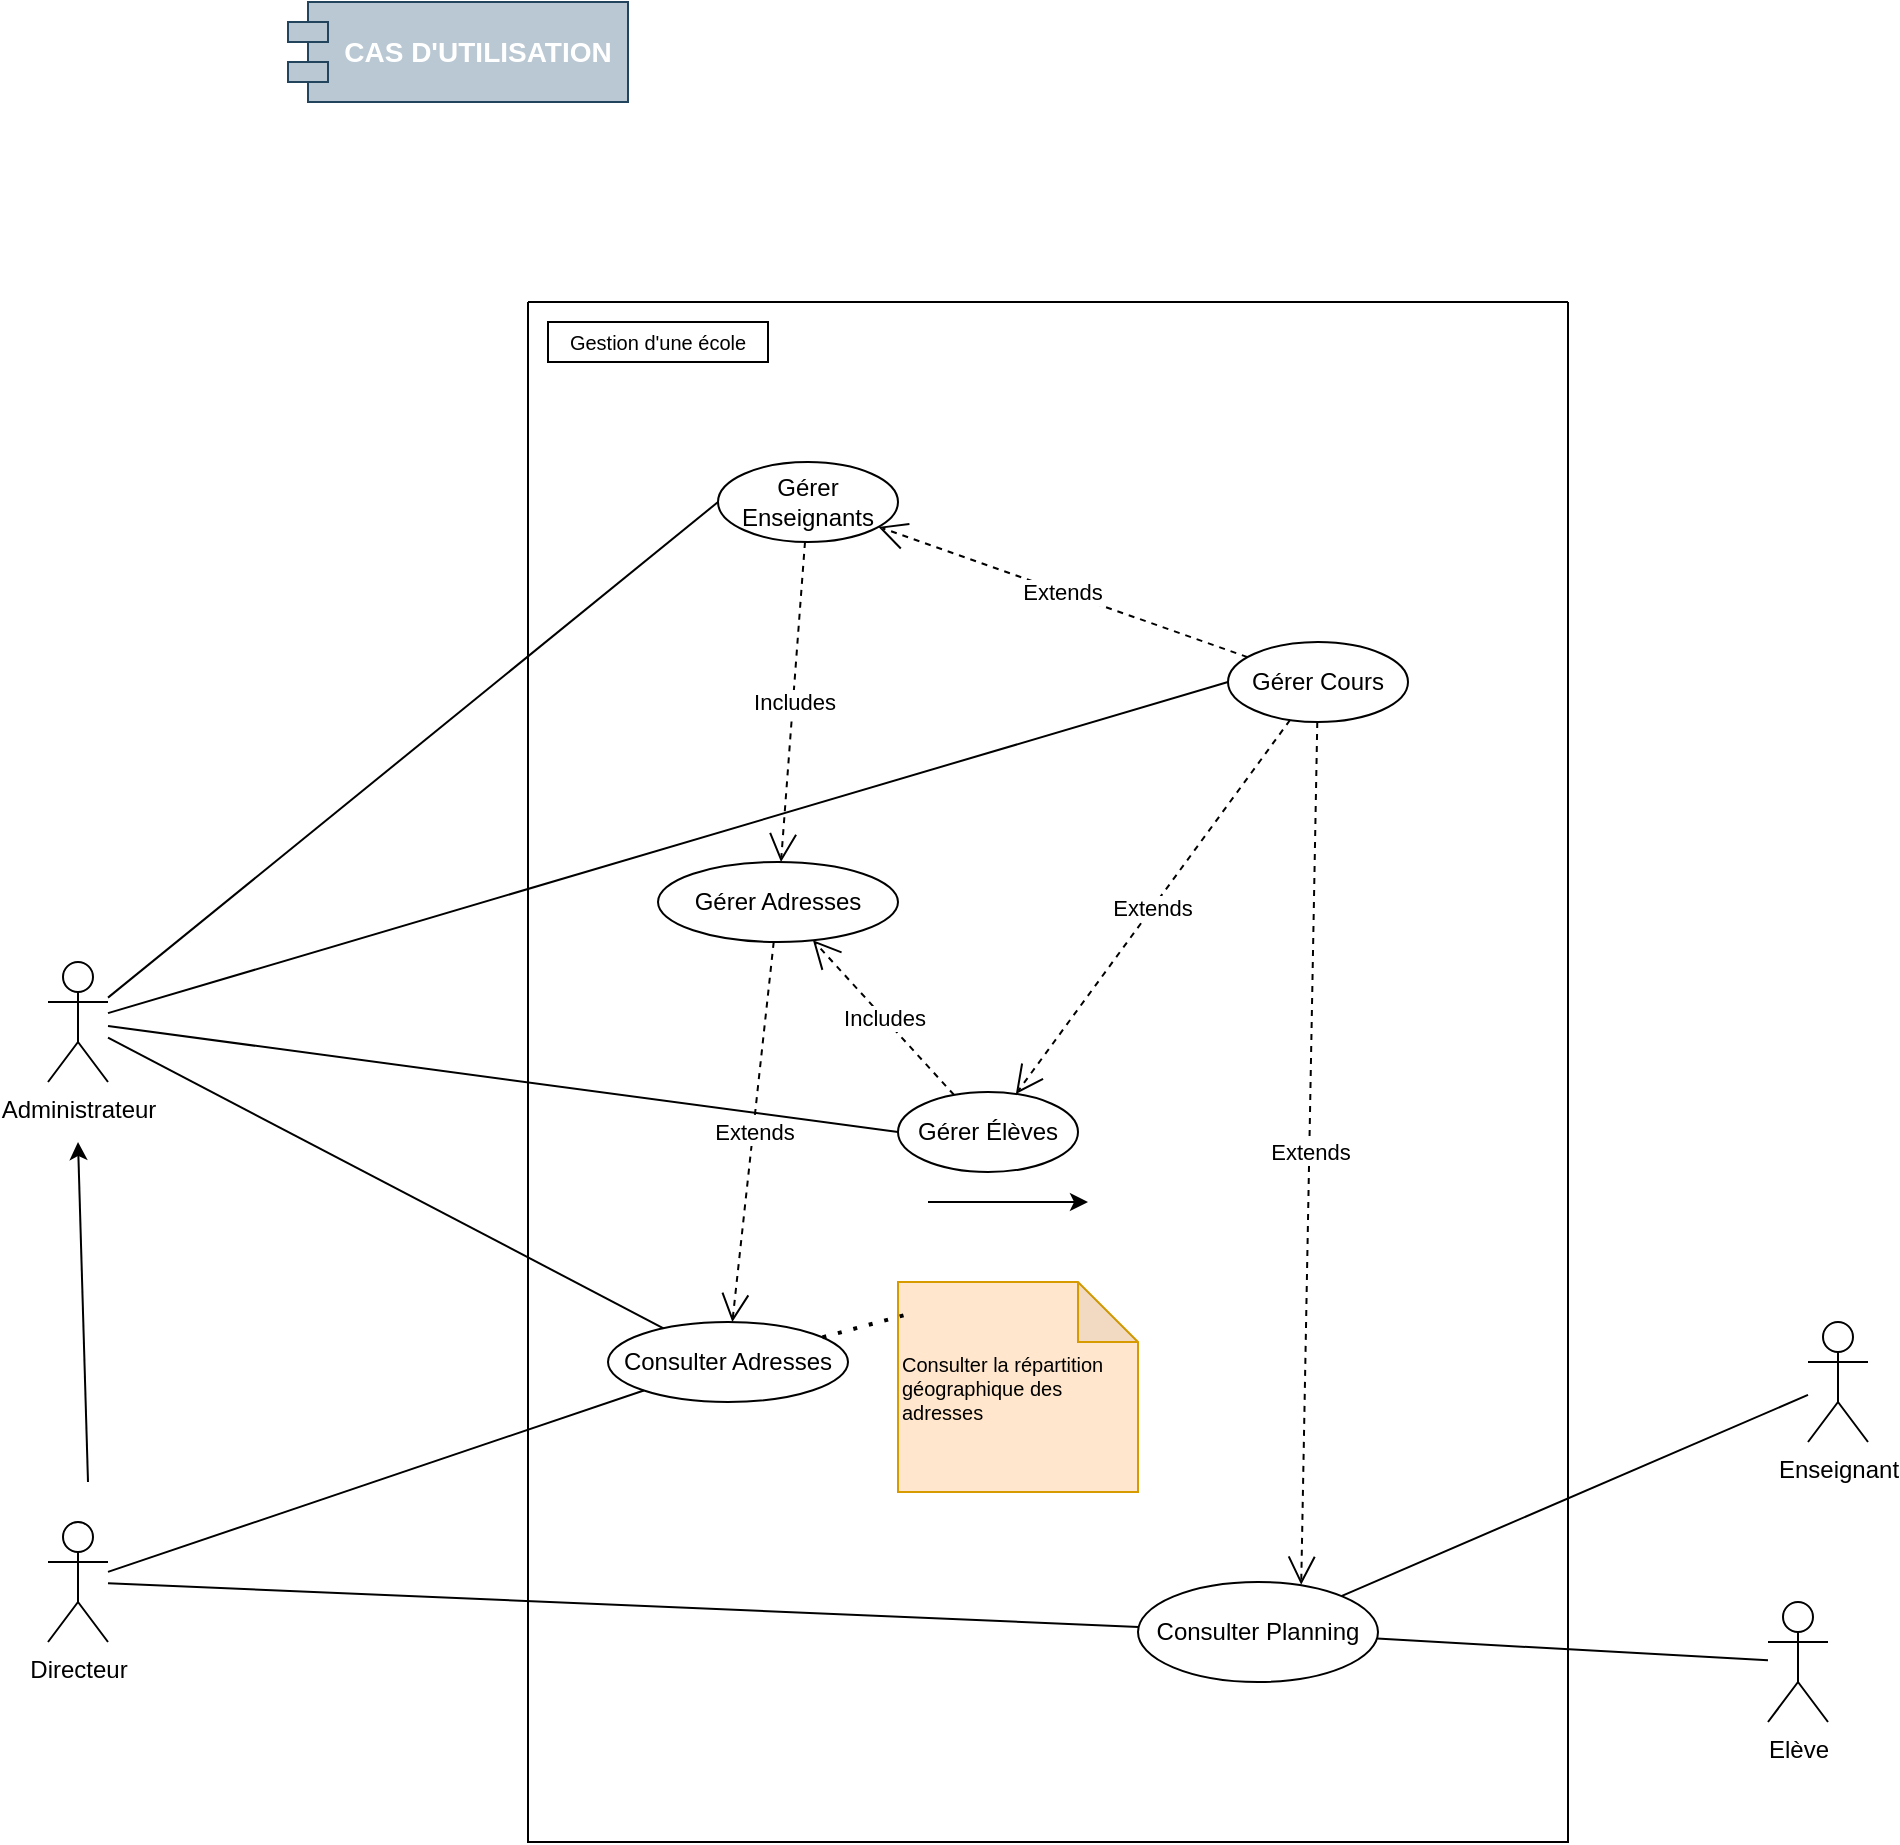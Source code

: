 <mxfile version="24.7.6">
  <diagram name="Page-1" id="xSsWnWOYuInUAKU0IP5L">
    <mxGraphModel dx="2086" dy="662" grid="1" gridSize="10" guides="1" tooltips="1" connect="1" arrows="1" fold="1" page="1" pageScale="1" pageWidth="827" pageHeight="1169" math="0" shadow="0">
      <root>
        <mxCell id="0" />
        <mxCell id="1" parent="0" />
        <mxCell id="7M7bJ6c1Jg54Ehi1CCmJ-1" value="Administrateur" style="shape=umlActor;verticalLabelPosition=bottom;verticalAlign=top;html=1;" parent="1" vertex="1">
          <mxGeometry x="-110" y="490" width="30" height="60" as="geometry" />
        </mxCell>
        <mxCell id="7M7bJ6c1Jg54Ehi1CCmJ-2" value="&lt;div style=&quot;font-size: 14px;&quot;&gt;&lt;span style=&quot;background-color: initial;&quot;&gt;CAS D&#39;UTILISATION&lt;/span&gt;&lt;br&gt;&lt;/div&gt;" style="shape=module;align=left;spacingLeft=20;align=center;verticalAlign=middle;whiteSpace=wrap;html=1;fillColor=#bac8d3;strokeColor=#23445d;fontStyle=1;fontColor=#ffffff;fontSize=14;" parent="1" vertex="1">
          <mxGeometry x="10" y="10" width="170" height="50" as="geometry" />
        </mxCell>
        <mxCell id="LzV69qebvS1yH9auH7Qv-1" value="" style="swimlane;startSize=0;" vertex="1" parent="1">
          <mxGeometry x="130" y="160" width="520" height="770" as="geometry" />
        </mxCell>
        <mxCell id="LzV69qebvS1yH9auH7Qv-2" value="&lt;font style=&quot;font-size: 10px;&quot;&gt;Gestion d&#39;une école&lt;/font&gt;" style="html=1;whiteSpace=wrap;" vertex="1" parent="LzV69qebvS1yH9auH7Qv-1">
          <mxGeometry x="10" y="10" width="110" height="20" as="geometry" />
        </mxCell>
        <mxCell id="LzV69qebvS1yH9auH7Qv-5" value="Gérer Élèves" style="ellipse;whiteSpace=wrap;html=1;" vertex="1" parent="LzV69qebvS1yH9auH7Qv-1">
          <mxGeometry x="185" y="395" width="90" height="40" as="geometry" />
        </mxCell>
        <mxCell id="LzV69qebvS1yH9auH7Qv-6" value="Gérer Enseignants" style="ellipse;whiteSpace=wrap;html=1;" vertex="1" parent="LzV69qebvS1yH9auH7Qv-1">
          <mxGeometry x="95" y="80" width="90" height="40" as="geometry" />
        </mxCell>
        <mxCell id="LzV69qebvS1yH9auH7Qv-7" value="Gérer Cours" style="ellipse;whiteSpace=wrap;html=1;" vertex="1" parent="LzV69qebvS1yH9auH7Qv-1">
          <mxGeometry x="350" y="170" width="90" height="40" as="geometry" />
        </mxCell>
        <mxCell id="LzV69qebvS1yH9auH7Qv-15" value="Extends" style="endArrow=open;endSize=12;dashed=1;html=1;rounded=0;" edge="1" parent="LzV69qebvS1yH9auH7Qv-1" source="LzV69qebvS1yH9auH7Qv-7" target="LzV69qebvS1yH9auH7Qv-6">
          <mxGeometry width="160" relative="1" as="geometry">
            <mxPoint x="100" y="240" as="sourcePoint" />
            <mxPoint x="240" y="378" as="targetPoint" />
          </mxGeometry>
        </mxCell>
        <mxCell id="LzV69qebvS1yH9auH7Qv-16" value="Extends" style="endArrow=open;endSize=12;dashed=1;html=1;rounded=0;" edge="1" parent="LzV69qebvS1yH9auH7Qv-1" source="LzV69qebvS1yH9auH7Qv-7" target="LzV69qebvS1yH9auH7Qv-5">
          <mxGeometry x="-0.001" width="160" relative="1" as="geometry">
            <mxPoint x="473.69" y="139.96" as="sourcePoint" />
            <mxPoint x="180.0" y="90.0" as="targetPoint" />
            <Array as="points" />
            <mxPoint as="offset" />
          </mxGeometry>
        </mxCell>
        <mxCell id="LzV69qebvS1yH9auH7Qv-24" value="Consulter Planning" style="ellipse;whiteSpace=wrap;html=1;" vertex="1" parent="LzV69qebvS1yH9auH7Qv-1">
          <mxGeometry x="305" y="640" width="120" height="50" as="geometry" />
        </mxCell>
        <mxCell id="LzV69qebvS1yH9auH7Qv-25" value="Extends" style="endArrow=open;endSize=12;dashed=1;html=1;rounded=0;entryX=0.68;entryY=0.028;entryDx=0;entryDy=0;entryPerimeter=0;" edge="1" parent="LzV69qebvS1yH9auH7Qv-1" source="LzV69qebvS1yH9auH7Qv-7" target="LzV69qebvS1yH9auH7Qv-24">
          <mxGeometry width="160" relative="1" as="geometry">
            <mxPoint x="470" y="130" as="sourcePoint" />
            <mxPoint x="255" y="179" as="targetPoint" />
          </mxGeometry>
        </mxCell>
        <mxCell id="LzV69qebvS1yH9auH7Qv-28" value="Gérer Adresses" style="ellipse;whiteSpace=wrap;html=1;" vertex="1" parent="LzV69qebvS1yH9auH7Qv-1">
          <mxGeometry x="65" y="280" width="120" height="40" as="geometry" />
        </mxCell>
        <mxCell id="LzV69qebvS1yH9auH7Qv-31" value="Includes" style="endArrow=open;endSize=12;dashed=1;html=1;rounded=0;" edge="1" parent="LzV69qebvS1yH9auH7Qv-1" source="LzV69qebvS1yH9auH7Qv-5" target="LzV69qebvS1yH9auH7Qv-28">
          <mxGeometry width="160" relative="1" as="geometry">
            <mxPoint x="240" y="490" as="sourcePoint" />
            <mxPoint x="438" y="341" as="targetPoint" />
          </mxGeometry>
        </mxCell>
        <mxCell id="LzV69qebvS1yH9auH7Qv-32" value="Includes" style="endArrow=open;endSize=12;dashed=1;html=1;rounded=0;" edge="1" parent="LzV69qebvS1yH9auH7Qv-1" source="LzV69qebvS1yH9auH7Qv-6" target="LzV69qebvS1yH9auH7Qv-28">
          <mxGeometry width="160" relative="1" as="geometry">
            <mxPoint x="217.481" y="531.578" as="sourcePoint" />
            <mxPoint x="120" y="430" as="targetPoint" />
          </mxGeometry>
        </mxCell>
        <mxCell id="LzV69qebvS1yH9auH7Qv-33" value="Consulter Adresses" style="ellipse;whiteSpace=wrap;html=1;" vertex="1" parent="LzV69qebvS1yH9auH7Qv-1">
          <mxGeometry x="40" y="510" width="120" height="40" as="geometry" />
        </mxCell>
        <mxCell id="LzV69qebvS1yH9auH7Qv-41" value="Extends" style="endArrow=open;endSize=12;dashed=1;html=1;rounded=0;" edge="1" parent="LzV69qebvS1yH9auH7Qv-1" source="LzV69qebvS1yH9auH7Qv-28" target="LzV69qebvS1yH9auH7Qv-33">
          <mxGeometry width="160" relative="1" as="geometry">
            <mxPoint x="120" y="490" as="sourcePoint" />
            <mxPoint x="166.5" y="641" as="targetPoint" />
          </mxGeometry>
        </mxCell>
        <mxCell id="LzV69qebvS1yH9auH7Qv-43" value="Consulter la répartition géographique des adresses" style="shape=note;whiteSpace=wrap;html=1;backgroundOutline=1;darkOpacity=0.05;fillColor=#ffe6cc;strokeColor=#d79b00;fontSize=10;align=left;verticalAlign=middle;" vertex="1" parent="LzV69qebvS1yH9auH7Qv-1">
          <mxGeometry x="185" y="490" width="120" height="105" as="geometry" />
        </mxCell>
        <mxCell id="LzV69qebvS1yH9auH7Qv-44" value="" style="endArrow=none;dashed=1;html=1;dashPattern=1 3;strokeWidth=2;rounded=0;entryX=0.026;entryY=0.158;entryDx=0;entryDy=0;entryPerimeter=0;" edge="1" parent="LzV69qebvS1yH9auH7Qv-1" source="LzV69qebvS1yH9auH7Qv-33" target="LzV69qebvS1yH9auH7Qv-43">
          <mxGeometry width="50" height="50" relative="1" as="geometry">
            <mxPoint x="130" y="330" as="sourcePoint" />
            <mxPoint x="180" y="280" as="targetPoint" />
          </mxGeometry>
        </mxCell>
        <mxCell id="LzV69qebvS1yH9auH7Qv-10" value="" style="endArrow=none;html=1;rounded=0;entryX=0;entryY=0.5;entryDx=0;entryDy=0;" edge="1" parent="1" source="7M7bJ6c1Jg54Ehi1CCmJ-1" target="LzV69qebvS1yH9auH7Qv-5">
          <mxGeometry width="50" height="50" relative="1" as="geometry">
            <mxPoint x="90" y="200" as="sourcePoint" />
            <mxPoint x="140" y="250" as="targetPoint" />
          </mxGeometry>
        </mxCell>
        <mxCell id="LzV69qebvS1yH9auH7Qv-11" value="" style="endArrow=none;html=1;rounded=0;entryX=0;entryY=0.5;entryDx=0;entryDy=0;" edge="1" parent="1" source="7M7bJ6c1Jg54Ehi1CCmJ-1" target="LzV69qebvS1yH9auH7Qv-7">
          <mxGeometry width="50" height="50" relative="1" as="geometry">
            <mxPoint x="90" y="220" as="sourcePoint" />
            <mxPoint x="130" y="330" as="targetPoint" />
          </mxGeometry>
        </mxCell>
        <mxCell id="LzV69qebvS1yH9auH7Qv-14" value="" style="endArrow=none;html=1;rounded=0;exitX=0;exitY=0.5;exitDx=0;exitDy=0;" edge="1" parent="1" source="LzV69qebvS1yH9auH7Qv-6" target="7M7bJ6c1Jg54Ehi1CCmJ-1">
          <mxGeometry width="50" height="50" relative="1" as="geometry">
            <mxPoint x="280" y="340" as="sourcePoint" />
            <mxPoint x="140" y="290" as="targetPoint" />
          </mxGeometry>
        </mxCell>
        <mxCell id="LzV69qebvS1yH9auH7Qv-21" value="Elève" style="shape=umlActor;verticalLabelPosition=bottom;verticalAlign=top;html=1;" vertex="1" parent="1">
          <mxGeometry x="750" y="810" width="30" height="60" as="geometry" />
        </mxCell>
        <mxCell id="LzV69qebvS1yH9auH7Qv-22" value="Enseignant" style="shape=umlActor;verticalLabelPosition=bottom;verticalAlign=top;html=1;" vertex="1" parent="1">
          <mxGeometry x="770" y="670" width="30" height="60" as="geometry" />
        </mxCell>
        <mxCell id="LzV69qebvS1yH9auH7Qv-26" value="" style="endArrow=none;html=1;rounded=0;" edge="1" parent="1" source="LzV69qebvS1yH9auH7Qv-22" target="LzV69qebvS1yH9auH7Qv-24">
          <mxGeometry width="50" height="50" relative="1" as="geometry">
            <mxPoint x="230" y="380" as="sourcePoint" />
            <mxPoint x="280" y="330" as="targetPoint" />
          </mxGeometry>
        </mxCell>
        <mxCell id="LzV69qebvS1yH9auH7Qv-27" value="" style="endArrow=none;html=1;rounded=0;" edge="1" parent="1" source="LzV69qebvS1yH9auH7Qv-21" target="LzV69qebvS1yH9auH7Qv-24">
          <mxGeometry width="50" height="50" relative="1" as="geometry">
            <mxPoint x="80" y="364" as="sourcePoint" />
            <mxPoint x="315" y="431" as="targetPoint" />
          </mxGeometry>
        </mxCell>
        <mxCell id="LzV69qebvS1yH9auH7Qv-34" value="" style="endArrow=none;html=1;rounded=0;" edge="1" parent="1" source="7M7bJ6c1Jg54Ehi1CCmJ-1" target="LzV69qebvS1yH9auH7Qv-33">
          <mxGeometry width="50" height="50" relative="1" as="geometry">
            <mxPoint x="170" y="380" as="sourcePoint" />
            <mxPoint x="220" y="330" as="targetPoint" />
          </mxGeometry>
        </mxCell>
        <mxCell id="LzV69qebvS1yH9auH7Qv-61" style="edgeStyle=none;rounded=0;orthogonalLoop=1;jettySize=auto;html=1;" edge="1" parent="1">
          <mxGeometry relative="1" as="geometry">
            <mxPoint x="-90" y="750" as="sourcePoint" />
            <mxPoint x="-95" y="580" as="targetPoint" />
          </mxGeometry>
        </mxCell>
        <mxCell id="LzV69qebvS1yH9auH7Qv-47" value="Directeur" style="shape=umlActor;verticalLabelPosition=bottom;verticalAlign=top;html=1;" vertex="1" parent="1">
          <mxGeometry x="-110" y="770" width="30" height="60" as="geometry" />
        </mxCell>
        <mxCell id="LzV69qebvS1yH9auH7Qv-64" value="" style="edgeStyle=none;orthogonalLoop=1;jettySize=auto;html=1;rounded=0;" edge="1" parent="1">
          <mxGeometry width="80" relative="1" as="geometry">
            <mxPoint x="330" y="610" as="sourcePoint" />
            <mxPoint x="410" y="610" as="targetPoint" />
            <Array as="points" />
          </mxGeometry>
        </mxCell>
        <mxCell id="LzV69qebvS1yH9auH7Qv-66" value="" style="endArrow=none;html=1;rounded=0;" edge="1" parent="1" source="LzV69qebvS1yH9auH7Qv-47" target="LzV69qebvS1yH9auH7Qv-33">
          <mxGeometry width="50" height="50" relative="1" as="geometry">
            <mxPoint x="-70" y="800" as="sourcePoint" />
            <mxPoint x="231" y="974" as="targetPoint" />
          </mxGeometry>
        </mxCell>
        <mxCell id="LzV69qebvS1yH9auH7Qv-67" value="" style="endArrow=none;html=1;rounded=0;" edge="1" parent="1" source="LzV69qebvS1yH9auH7Qv-47" target="LzV69qebvS1yH9auH7Qv-24">
          <mxGeometry width="50" height="50" relative="1" as="geometry">
            <mxPoint x="30" y="840" as="sourcePoint" />
            <mxPoint x="203" y="742" as="targetPoint" />
          </mxGeometry>
        </mxCell>
      </root>
    </mxGraphModel>
  </diagram>
</mxfile>
